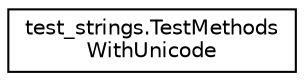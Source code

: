 digraph "Graphical Class Hierarchy"
{
 // LATEX_PDF_SIZE
  edge [fontname="Helvetica",fontsize="10",labelfontname="Helvetica",labelfontsize="10"];
  node [fontname="Helvetica",fontsize="10",shape=record];
  rankdir="LR";
  Node0 [label="test_strings.TestMethods\lWithUnicode",height=0.2,width=0.4,color="black", fillcolor="white", style="filled",URL="$classtest__strings_1_1TestMethodsWithUnicode.html",tooltip=" "];
}
